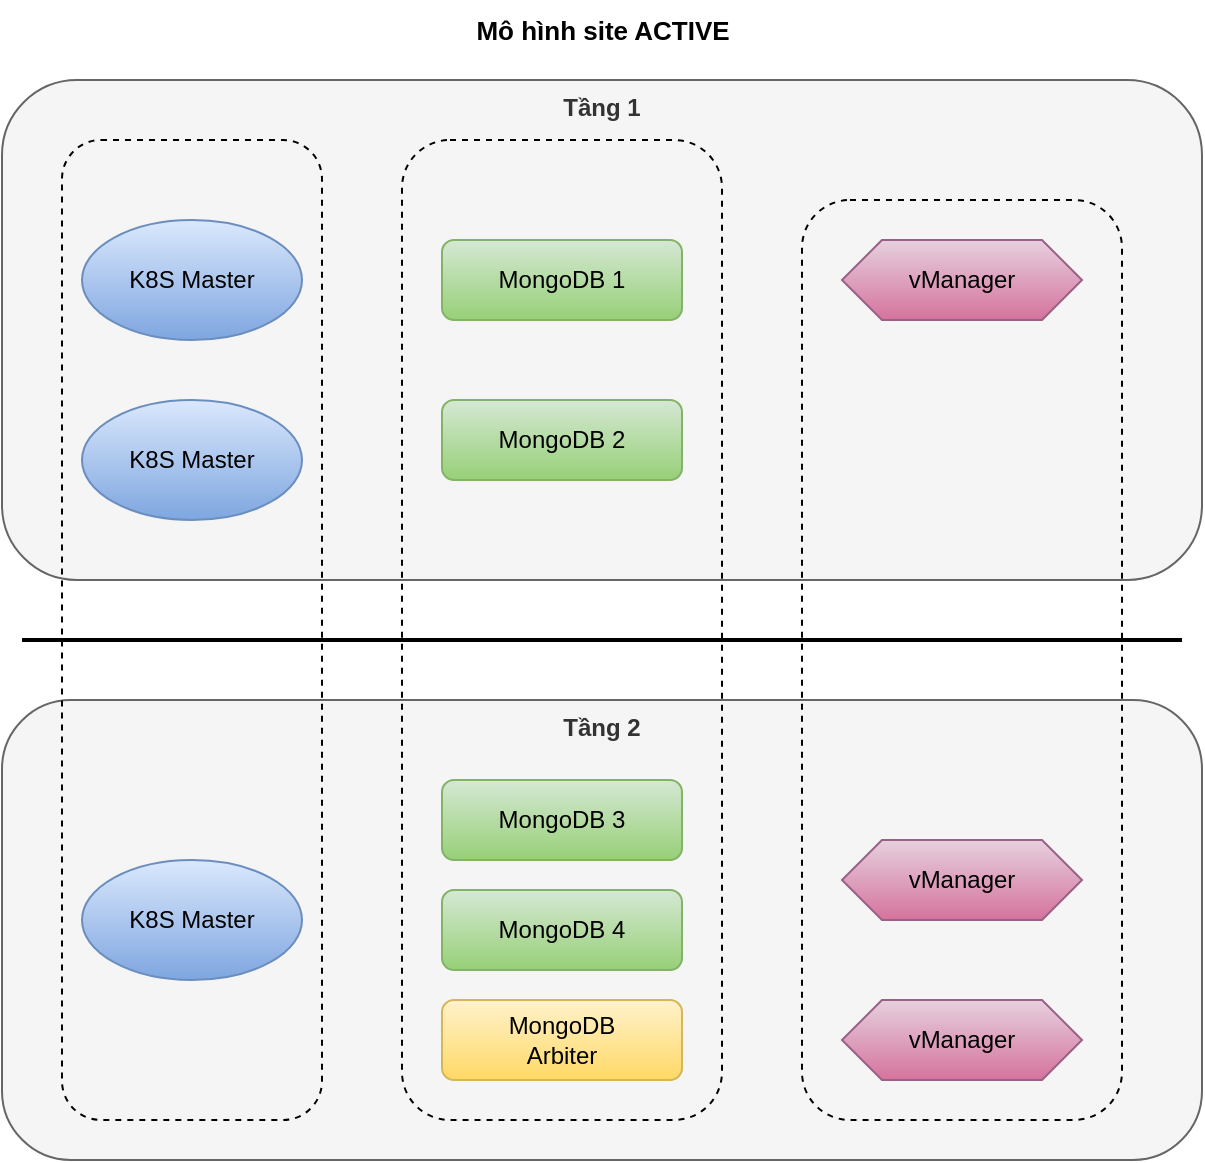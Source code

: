 <mxfile version="24.1.0" type="github" pages="4">
  <diagram name="Trang-1" id="KtHr_5E2wknJm8B1uxdO">
    <mxGraphModel dx="1195" dy="658" grid="1" gridSize="10" guides="1" tooltips="1" connect="1" arrows="1" fold="1" page="1" pageScale="1" pageWidth="1169" pageHeight="827" math="0" shadow="0">
      <root>
        <mxCell id="0" />
        <mxCell id="1" parent="0" />
        <mxCell id="ma864Qg47mfF3DVLuMsx-2" value="Tầng 2" style="rounded=1;whiteSpace=wrap;html=1;verticalAlign=top;fontStyle=1;fillColor=#f5f5f5;fontColor=#333333;strokeColor=#666666;" vertex="1" parent="1">
          <mxGeometry x="220" y="390" width="600" height="230" as="geometry" />
        </mxCell>
        <mxCell id="ma864Qg47mfF3DVLuMsx-1" value="Tầng 1" style="rounded=1;whiteSpace=wrap;html=1;verticalAlign=top;fontStyle=1;fillColor=#f5f5f5;fontColor=#333333;strokeColor=#666666;" vertex="1" parent="1">
          <mxGeometry x="220" y="80" width="600" height="250" as="geometry" />
        </mxCell>
        <mxCell id="ma864Qg47mfF3DVLuMsx-21" value="" style="rounded=1;whiteSpace=wrap;html=1;fontColor=default;labelBackgroundColor=none;fillColor=none;dashed=1;" vertex="1" parent="1">
          <mxGeometry x="250" y="110" width="130" height="490" as="geometry" />
        </mxCell>
        <mxCell id="ma864Qg47mfF3DVLuMsx-23" value="" style="rounded=1;whiteSpace=wrap;html=1;fontColor=default;labelBackgroundColor=none;fillColor=none;dashed=1;" vertex="1" parent="1">
          <mxGeometry x="620" y="140" width="160" height="460" as="geometry" />
        </mxCell>
        <mxCell id="ma864Qg47mfF3DVLuMsx-22" value="" style="rounded=1;whiteSpace=wrap;html=1;fontColor=default;labelBackgroundColor=none;fillColor=none;dashed=1;" vertex="1" parent="1">
          <mxGeometry x="420" y="110" width="160" height="490" as="geometry" />
        </mxCell>
        <mxCell id="ma864Qg47mfF3DVLuMsx-3" value="" style="endArrow=none;html=1;strokeWidth=2;rounded=0;" edge="1" parent="1">
          <mxGeometry width="50" height="50" relative="1" as="geometry">
            <mxPoint x="230" y="360" as="sourcePoint" />
            <mxPoint x="810" y="360" as="targetPoint" />
          </mxGeometry>
        </mxCell>
        <mxCell id="ma864Qg47mfF3DVLuMsx-4" value="K8S Master" style="ellipse;whiteSpace=wrap;html=1;fillColor=#dae8fc;strokeColor=#6c8ebf;gradientColor=#7ea6e0;" vertex="1" parent="1">
          <mxGeometry x="260" y="150" width="110" height="60" as="geometry" />
        </mxCell>
        <mxCell id="ma864Qg47mfF3DVLuMsx-7" value="K8S Master" style="ellipse;whiteSpace=wrap;html=1;fillColor=#dae8fc;strokeColor=#6c8ebf;gradientColor=#7ea6e0;" vertex="1" parent="1">
          <mxGeometry x="260" y="240" width="110" height="60" as="geometry" />
        </mxCell>
        <mxCell id="ma864Qg47mfF3DVLuMsx-8" value="K8S Master" style="ellipse;whiteSpace=wrap;html=1;fillColor=#dae8fc;strokeColor=#6c8ebf;gradientColor=#7ea6e0;" vertex="1" parent="1">
          <mxGeometry x="260" y="470" width="110" height="60" as="geometry" />
        </mxCell>
        <mxCell id="ma864Qg47mfF3DVLuMsx-9" value="MongoDB&lt;span style=&quot;background-color: initial;&quot;&gt;&amp;nbsp;3&lt;/span&gt;" style="rounded=1;whiteSpace=wrap;html=1;fillColor=#d5e8d4;strokeColor=#82b366;gradientColor=#97d077;" vertex="1" parent="1">
          <mxGeometry x="440" y="430" width="120" height="40" as="geometry" />
        </mxCell>
        <mxCell id="ma864Qg47mfF3DVLuMsx-12" value="MongoDB&lt;span style=&quot;background-color: initial;&quot;&gt;&amp;nbsp;4&lt;/span&gt;" style="rounded=1;whiteSpace=wrap;html=1;fillColor=#d5e8d4;strokeColor=#82b366;gradientColor=#97d077;" vertex="1" parent="1">
          <mxGeometry x="440" y="485" width="120" height="40" as="geometry" />
        </mxCell>
        <mxCell id="ma864Qg47mfF3DVLuMsx-13" value="MongoDB&lt;span style=&quot;background-color: initial;&quot;&gt;&amp;nbsp;1&lt;/span&gt;" style="rounded=1;whiteSpace=wrap;html=1;fillColor=#d5e8d4;strokeColor=#82b366;gradientColor=#97d077;" vertex="1" parent="1">
          <mxGeometry x="440" y="160" width="120" height="40" as="geometry" />
        </mxCell>
        <mxCell id="ma864Qg47mfF3DVLuMsx-14" value="MongoDB&lt;span style=&quot;background-color: initial;&quot;&gt;&amp;nbsp;2&lt;/span&gt;" style="rounded=1;whiteSpace=wrap;html=1;fillColor=#d5e8d4;strokeColor=#82b366;gradientColor=#97d077;" vertex="1" parent="1">
          <mxGeometry x="440" y="240" width="120" height="40" as="geometry" />
        </mxCell>
        <mxCell id="ma864Qg47mfF3DVLuMsx-16" value="MongoDB&lt;div&gt;Arbiter&lt;/div&gt;" style="rounded=1;whiteSpace=wrap;html=1;fillColor=#fff2cc;strokeColor=#d6b656;gradientColor=#ffd966;" vertex="1" parent="1">
          <mxGeometry x="440" y="540" width="120" height="40" as="geometry" />
        </mxCell>
        <mxCell id="ma864Qg47mfF3DVLuMsx-17" value="vManager" style="shape=hexagon;perimeter=hexagonPerimeter2;whiteSpace=wrap;html=1;fixedSize=1;fillColor=#e6d0de;strokeColor=#996185;gradientColor=#d5739d;" vertex="1" parent="1">
          <mxGeometry x="640" y="160" width="120" height="40" as="geometry" />
        </mxCell>
        <mxCell id="ma864Qg47mfF3DVLuMsx-18" value="vManager" style="shape=hexagon;perimeter=hexagonPerimeter2;whiteSpace=wrap;html=1;fixedSize=1;fillColor=#e6d0de;strokeColor=#996185;gradientColor=#d5739d;" vertex="1" parent="1">
          <mxGeometry x="640" y="460" width="120" height="40" as="geometry" />
        </mxCell>
        <mxCell id="ma864Qg47mfF3DVLuMsx-19" value="vManager" style="shape=hexagon;perimeter=hexagonPerimeter2;whiteSpace=wrap;html=1;fixedSize=1;fillColor=#e6d0de;strokeColor=#996185;gradientColor=#d5739d;" vertex="1" parent="1">
          <mxGeometry x="640" y="540" width="120" height="40" as="geometry" />
        </mxCell>
        <mxCell id="ma864Qg47mfF3DVLuMsx-24" value="Mô hình site ACTIVE" style="text;html=1;align=center;verticalAlign=middle;resizable=0;points=[];autosize=1;strokeColor=none;fillColor=none;fontFamily=Helvetica;fontSize=13;fontColor=default;labelBackgroundColor=default;fontStyle=1" vertex="1" parent="1">
          <mxGeometry x="450" y="40" width="140" height="30" as="geometry" />
        </mxCell>
      </root>
    </mxGraphModel>
  </diagram>
  <diagram id="xYCxfRL7xnQJrOIaZe5V" name="Trang-2">
    <mxGraphModel dx="1195" dy="658" grid="1" gridSize="10" guides="1" tooltips="1" connect="1" arrows="1" fold="1" page="1" pageScale="1" pageWidth="1169" pageHeight="827" math="0" shadow="0">
      <root>
        <mxCell id="0" />
        <mxCell id="1" parent="0" />
        <mxCell id="rp5EIZEETMFY2fjiBXBT-1" value="Tầng 2" style="rounded=1;whiteSpace=wrap;html=1;verticalAlign=top;fontStyle=1" vertex="1" parent="1">
          <mxGeometry x="220" y="400" width="600" height="220" as="geometry" />
        </mxCell>
        <mxCell id="rp5EIZEETMFY2fjiBXBT-2" value="Tầng 1" style="rounded=1;whiteSpace=wrap;html=1;verticalAlign=top;fontStyle=1" vertex="1" parent="1">
          <mxGeometry x="220" y="100" width="600" height="230" as="geometry" />
        </mxCell>
        <mxCell id="rp5EIZEETMFY2fjiBXBT-6" value="" style="endArrow=none;html=1;strokeWidth=2;rounded=0;" edge="1" parent="1">
          <mxGeometry width="50" height="50" relative="1" as="geometry">
            <mxPoint x="230" y="360" as="sourcePoint" />
            <mxPoint x="810" y="360" as="targetPoint" />
          </mxGeometry>
        </mxCell>
        <mxCell id="rp5EIZEETMFY2fjiBXBT-7" value="K8S Master" style="ellipse;whiteSpace=wrap;html=1;fillColor=#dae8fc;gradientColor=#7ea6e0;strokeColor=#6c8ebf;" vertex="1" parent="1">
          <mxGeometry x="260" y="150" width="110" height="60" as="geometry" />
        </mxCell>
        <mxCell id="rp5EIZEETMFY2fjiBXBT-8" value="K8S Master" style="ellipse;whiteSpace=wrap;html=1;fillColor=#dae8fc;gradientColor=#7ea6e0;strokeColor=#6c8ebf;" vertex="1" parent="1">
          <mxGeometry x="260" y="240" width="110" height="60" as="geometry" />
        </mxCell>
        <mxCell id="rp5EIZEETMFY2fjiBXBT-9" value="K8S Master" style="ellipse;whiteSpace=wrap;html=1;fillColor=#dae8fc;gradientColor=#7ea6e0;strokeColor=#6c8ebf;" vertex="1" parent="1">
          <mxGeometry x="260" y="480" width="110" height="60" as="geometry" />
        </mxCell>
        <mxCell id="rp5EIZEETMFY2fjiBXBT-12" value="K8S Worker&lt;div&gt;MongoDB&lt;/div&gt;" style="rounded=1;whiteSpace=wrap;html=1;fillColor=#d5e8d4;strokeColor=#82b366;gradientColor=#97d077;" vertex="1" parent="1">
          <mxGeometry x="400" y="160" width="100" height="40" as="geometry" />
        </mxCell>
        <mxCell id="rp5EIZEETMFY2fjiBXBT-18" value="Mô hình vị trí đặt server trên mỗi site" style="text;html=1;align=center;verticalAlign=middle;resizable=0;points=[];autosize=1;strokeColor=none;fillColor=none;fontFamily=Helvetica;fontSize=13;fontColor=default;labelBackgroundColor=default;fontStyle=1" vertex="1" parent="1">
          <mxGeometry x="405" y="40" width="230" height="30" as="geometry" />
        </mxCell>
        <mxCell id="rp5EIZEETMFY2fjiBXBT-23" value="K8S Worker&lt;div&gt;App&lt;/div&gt;" style="rounded=1;whiteSpace=wrap;html=1;fillColor=#e6d0de;gradientColor=#d5739d;strokeColor=#996185;" vertex="1" parent="1">
          <mxGeometry x="535" y="160" width="100" height="40" as="geometry" />
        </mxCell>
        <mxCell id="rp5EIZEETMFY2fjiBXBT-24" value="K8S Worker&lt;div&gt;App&lt;/div&gt;" style="rounded=1;whiteSpace=wrap;html=1;fillColor=#e6d0de;gradientColor=#d5739d;strokeColor=#996185;" vertex="1" parent="1">
          <mxGeometry x="670" y="160" width="100" height="40" as="geometry" />
        </mxCell>
        <mxCell id="rp5EIZEETMFY2fjiBXBT-25" value="K8S Worker&lt;div&gt;MongoDB&lt;/div&gt;" style="rounded=1;whiteSpace=wrap;html=1;fillColor=#d5e8d4;strokeColor=#82b366;gradientColor=#97d077;" vertex="1" parent="1">
          <mxGeometry x="400" y="250" width="100" height="40" as="geometry" />
        </mxCell>
        <mxCell id="rp5EIZEETMFY2fjiBXBT-26" value="K8S Worker&lt;div&gt;App&lt;/div&gt;" style="rounded=1;whiteSpace=wrap;html=1;fillColor=#e6d0de;gradientColor=#d5739d;strokeColor=#996185;" vertex="1" parent="1">
          <mxGeometry x="535" y="250" width="100" height="40" as="geometry" />
        </mxCell>
        <mxCell id="rp5EIZEETMFY2fjiBXBT-27" value="K8S Worker&lt;div&gt;App&lt;/div&gt;" style="rounded=1;whiteSpace=wrap;html=1;fillColor=#e6d0de;gradientColor=#d5739d;strokeColor=#996185;" vertex="1" parent="1">
          <mxGeometry x="670" y="250" width="100" height="40" as="geometry" />
        </mxCell>
        <mxCell id="rp5EIZEETMFY2fjiBXBT-28" value="K8S Worker&lt;div&gt;MongoDB&lt;/div&gt;" style="rounded=1;whiteSpace=wrap;html=1;fillColor=#d5e8d4;strokeColor=#82b366;gradientColor=#97d077;" vertex="1" parent="1">
          <mxGeometry x="400" y="450" width="100" height="40" as="geometry" />
        </mxCell>
        <mxCell id="rp5EIZEETMFY2fjiBXBT-29" value="K8S Worker&lt;div&gt;App&lt;/div&gt;" style="rounded=1;whiteSpace=wrap;html=1;fillColor=#e6d0de;gradientColor=#d5739d;strokeColor=#996185;" vertex="1" parent="1">
          <mxGeometry x="535" y="450" width="100" height="40" as="geometry" />
        </mxCell>
        <mxCell id="rp5EIZEETMFY2fjiBXBT-30" value="K8S Worker&lt;div&gt;App&lt;/div&gt;" style="rounded=1;whiteSpace=wrap;html=1;fillColor=#e6d0de;gradientColor=#d5739d;strokeColor=#996185;" vertex="1" parent="1">
          <mxGeometry x="670" y="450" width="100" height="40" as="geometry" />
        </mxCell>
        <mxCell id="rp5EIZEETMFY2fjiBXBT-31" value="K8S Worker&lt;div&gt;MongoDB&lt;/div&gt;" style="rounded=1;whiteSpace=wrap;html=1;fillColor=#d5e8d4;strokeColor=#82b366;gradientColor=#97d077;" vertex="1" parent="1">
          <mxGeometry x="400" y="540" width="100" height="40" as="geometry" />
        </mxCell>
        <mxCell id="rp5EIZEETMFY2fjiBXBT-32" value="K8S Worker&lt;div&gt;App&lt;/div&gt;" style="rounded=1;whiteSpace=wrap;html=1;fillColor=#e6d0de;gradientColor=#d5739d;strokeColor=#996185;" vertex="1" parent="1">
          <mxGeometry x="535" y="540" width="100" height="40" as="geometry" />
        </mxCell>
        <mxCell id="rp5EIZEETMFY2fjiBXBT-33" value="K8S Worker&lt;div&gt;App&lt;/div&gt;" style="rounded=1;whiteSpace=wrap;html=1;fillColor=#e6d0de;gradientColor=#d5739d;strokeColor=#996185;" vertex="1" parent="1">
          <mxGeometry x="670" y="540" width="100" height="40" as="geometry" />
        </mxCell>
      </root>
    </mxGraphModel>
  </diagram>
  <diagram id="EwoE1b5ANXQdhcUTxe4h" name="Trang-3">
    <mxGraphModel dx="1195" dy="658" grid="1" gridSize="10" guides="1" tooltips="1" connect="1" arrows="1" fold="1" page="1" pageScale="1" pageWidth="1169" pageHeight="827" math="0" shadow="0">
      <root>
        <mxCell id="0" />
        <mxCell id="1" parent="0" />
        <mxCell id="mqvfrP9wt85uFmhRxK8Y-1" value="Tầng 2" style="rounded=1;whiteSpace=wrap;html=1;verticalAlign=top;fontStyle=1" vertex="1" parent="1">
          <mxGeometry x="220" y="400" width="600" height="220" as="geometry" />
        </mxCell>
        <mxCell id="mqvfrP9wt85uFmhRxK8Y-2" value="Tầng 1" style="rounded=1;whiteSpace=wrap;html=1;verticalAlign=top;fontStyle=1" vertex="1" parent="1">
          <mxGeometry x="220" y="100" width="600" height="230" as="geometry" />
        </mxCell>
        <mxCell id="mqvfrP9wt85uFmhRxK8Y-3" value="" style="endArrow=none;html=1;strokeWidth=2;rounded=0;" edge="1" parent="1">
          <mxGeometry width="50" height="50" relative="1" as="geometry">
            <mxPoint x="230" y="360" as="sourcePoint" />
            <mxPoint x="810" y="360" as="targetPoint" />
          </mxGeometry>
        </mxCell>
        <mxCell id="mqvfrP9wt85uFmhRxK8Y-4" value="K8S Master" style="ellipse;whiteSpace=wrap;html=1;fillColor=#dae8fc;gradientColor=#7ea6e0;strokeColor=#6c8ebf;" vertex="1" parent="1">
          <mxGeometry x="260" y="150" width="110" height="60" as="geometry" />
        </mxCell>
        <mxCell id="mqvfrP9wt85uFmhRxK8Y-5" value="K8S Master" style="ellipse;whiteSpace=wrap;html=1;fillColor=#dae8fc;gradientColor=#7ea6e0;strokeColor=#6c8ebf;" vertex="1" parent="1">
          <mxGeometry x="260" y="240" width="110" height="60" as="geometry" />
        </mxCell>
        <mxCell id="mqvfrP9wt85uFmhRxK8Y-6" value="K8S Master" style="ellipse;whiteSpace=wrap;html=1;fillColor=#dae8fc;gradientColor=#7ea6e0;strokeColor=#6c8ebf;" vertex="1" parent="1">
          <mxGeometry x="260" y="480" width="110" height="60" as="geometry" />
        </mxCell>
        <mxCell id="mqvfrP9wt85uFmhRxK8Y-7" value="K8S Worker&lt;div&gt;MongoDB&lt;/div&gt;" style="rounded=1;whiteSpace=wrap;html=1;fillColor=#d5e8d4;strokeColor=#82b366;gradientColor=#97d077;" vertex="1" parent="1">
          <mxGeometry x="400" y="160" width="100" height="40" as="geometry" />
        </mxCell>
        <mxCell id="mqvfrP9wt85uFmhRxK8Y-8" value="Mô hình vị trí đặt server trên mỗi site" style="text;html=1;align=center;verticalAlign=middle;resizable=0;points=[];autosize=1;strokeColor=none;fillColor=none;fontFamily=Helvetica;fontSize=13;fontColor=default;labelBackgroundColor=default;fontStyle=1" vertex="1" parent="1">
          <mxGeometry x="405" y="40" width="230" height="30" as="geometry" />
        </mxCell>
        <mxCell id="mqvfrP9wt85uFmhRxK8Y-9" value="K8S Worker&lt;div&gt;App&lt;/div&gt;" style="rounded=1;whiteSpace=wrap;html=1;fillColor=#e6d0de;gradientColor=#d5739d;strokeColor=#996185;" vertex="1" parent="1">
          <mxGeometry x="535" y="160" width="100" height="40" as="geometry" />
        </mxCell>
        <mxCell id="mqvfrP9wt85uFmhRxK8Y-10" value="K8S Worker&lt;div&gt;App&lt;/div&gt;" style="rounded=1;whiteSpace=wrap;html=1;fillColor=#e6d0de;gradientColor=#d5739d;strokeColor=#996185;" vertex="1" parent="1">
          <mxGeometry x="535" y="250" width="100" height="40" as="geometry" />
        </mxCell>
        <mxCell id="mqvfrP9wt85uFmhRxK8Y-11" value="K8S Worker&lt;div&gt;MongoDB&lt;/div&gt;" style="rounded=1;whiteSpace=wrap;html=1;fillColor=#d5e8d4;strokeColor=#82b366;gradientColor=#97d077;" vertex="1" parent="1">
          <mxGeometry x="400" y="250" width="100" height="40" as="geometry" />
        </mxCell>
        <mxCell id="mqvfrP9wt85uFmhRxK8Y-12" value="K8S Worker&lt;div&gt;App&lt;/div&gt;" style="rounded=1;whiteSpace=wrap;html=1;fillColor=#e6d0de;gradientColor=#d5739d;strokeColor=#996185;" vertex="1" parent="1">
          <mxGeometry x="535" y="570" width="100" height="40" as="geometry" />
        </mxCell>
        <mxCell id="mqvfrP9wt85uFmhRxK8Y-13" value="K8S Worker&lt;div&gt;App&lt;/div&gt;" style="rounded=1;whiteSpace=wrap;html=1;fillColor=#e6d0de;gradientColor=#d5739d;strokeColor=#996185;" vertex="1" parent="1">
          <mxGeometry x="670" y="570" width="100" height="40" as="geometry" />
        </mxCell>
        <mxCell id="mqvfrP9wt85uFmhRxK8Y-14" value="K8S Worker&lt;div&gt;MongoDB&lt;/div&gt;" style="rounded=1;whiteSpace=wrap;html=1;fillColor=#d5e8d4;strokeColor=#82b366;gradientColor=#97d077;" vertex="1" parent="1">
          <mxGeometry x="400" y="450" width="100" height="40" as="geometry" />
        </mxCell>
        <mxCell id="mqvfrP9wt85uFmhRxK8Y-15" value="K8S Worker&lt;div&gt;App&lt;/div&gt;" style="rounded=1;whiteSpace=wrap;html=1;fillColor=#e6d0de;gradientColor=#d5739d;strokeColor=#996185;" vertex="1" parent="1">
          <mxGeometry x="670" y="160" width="100" height="40" as="geometry" />
        </mxCell>
        <mxCell id="mqvfrP9wt85uFmhRxK8Y-16" value="K8S Worker&lt;div&gt;App&lt;/div&gt;" style="rounded=1;whiteSpace=wrap;html=1;fillColor=#e6d0de;gradientColor=#d5739d;strokeColor=#996185;" vertex="1" parent="1">
          <mxGeometry x="670" y="250" width="100" height="40" as="geometry" />
        </mxCell>
        <mxCell id="mqvfrP9wt85uFmhRxK8Y-17" value="K8S Worker&lt;div&gt;MongoDB&lt;/div&gt;" style="rounded=1;whiteSpace=wrap;html=1;fillColor=#d5e8d4;strokeColor=#82b366;gradientColor=#97d077;" vertex="1" parent="1">
          <mxGeometry x="400" y="540" width="100" height="40" as="geometry" />
        </mxCell>
        <mxCell id="mqvfrP9wt85uFmhRxK8Y-18" value="K8S Worker&lt;div&gt;App&lt;/div&gt;" style="rounded=1;whiteSpace=wrap;html=1;fillColor=#e6d0de;gradientColor=#d5739d;strokeColor=#996185;" vertex="1" parent="1">
          <mxGeometry x="535" y="510" width="100" height="40" as="geometry" />
        </mxCell>
        <mxCell id="mqvfrP9wt85uFmhRxK8Y-19" value="K8S Worker&lt;div&gt;App&lt;/div&gt;" style="rounded=1;whiteSpace=wrap;html=1;fillColor=#e6d0de;gradientColor=#d5739d;strokeColor=#996185;" vertex="1" parent="1">
          <mxGeometry x="670" y="510" width="100" height="40" as="geometry" />
        </mxCell>
        <mxCell id="uZJMB-WsP4C4IF3-QkoN-1" style="edgeStyle=none;rounded=0;orthogonalLoop=1;jettySize=auto;html=1;exitX=0.5;exitY=1;exitDx=0;exitDy=0;dashed=1;dashPattern=1 3;strokeColor=default;strokeWidth=2;align=center;verticalAlign=middle;fontFamily=Helvetica;fontSize=11;fontColor=default;labelBackgroundColor=default;endArrow=none;" edge="1" parent="1" source="mqvfrP9wt85uFmhRxK8Y-10" target="mqvfrP9wt85uFmhRxK8Y-10">
          <mxGeometry relative="1" as="geometry" />
        </mxCell>
      </root>
    </mxGraphModel>
  </diagram>
  <diagram id="EZEv0qCXLUZ2Yf6D6sga" name="Trang-4">
    <mxGraphModel dx="1687" dy="929" grid="1" gridSize="10" guides="1" tooltips="1" connect="1" arrows="1" fold="1" page="1" pageScale="1" pageWidth="1169" pageHeight="827" math="0" shadow="0">
      <root>
        <mxCell id="0" />
        <mxCell id="1" parent="0" />
        <mxCell id="9NSYeFcuyXZWmgVy-g_J-1" value="Tầng 2" style="rounded=1;whiteSpace=wrap;html=1;verticalAlign=top;fontStyle=1;fillColor=#f5f5f5;fontColor=#333333;strokeColor=#666666;" vertex="1" parent="1">
          <mxGeometry x="30" y="390" width="600" height="230" as="geometry" />
        </mxCell>
        <mxCell id="9NSYeFcuyXZWmgVy-g_J-2" value="Tầng 1" style="rounded=1;whiteSpace=wrap;html=1;verticalAlign=top;fontStyle=1;fillColor=#f5f5f5;fontColor=#333333;strokeColor=#666666;" vertex="1" parent="1">
          <mxGeometry x="30" y="80" width="600" height="250" as="geometry" />
        </mxCell>
        <mxCell id="9NSYeFcuyXZWmgVy-g_J-3" value="" style="rounded=1;whiteSpace=wrap;html=1;fontColor=default;labelBackgroundColor=none;fillColor=none;dashed=1;" vertex="1" parent="1">
          <mxGeometry x="60" y="110" width="130" height="490" as="geometry" />
        </mxCell>
        <mxCell id="9NSYeFcuyXZWmgVy-g_J-4" value="" style="rounded=1;whiteSpace=wrap;html=1;fontColor=default;labelBackgroundColor=none;fillColor=none;dashed=1;" vertex="1" parent="1">
          <mxGeometry x="430" y="140" width="160" height="460" as="geometry" />
        </mxCell>
        <mxCell id="9NSYeFcuyXZWmgVy-g_J-5" value="" style="rounded=1;whiteSpace=wrap;html=1;fontColor=default;labelBackgroundColor=none;fillColor=none;dashed=1;" vertex="1" parent="1">
          <mxGeometry x="230" y="110" width="160" height="490" as="geometry" />
        </mxCell>
        <mxCell id="9NSYeFcuyXZWmgVy-g_J-6" value="" style="endArrow=none;html=1;strokeWidth=2;rounded=0;" edge="1" parent="1">
          <mxGeometry width="50" height="50" relative="1" as="geometry">
            <mxPoint x="40" y="360" as="sourcePoint" />
            <mxPoint x="620" y="360" as="targetPoint" />
          </mxGeometry>
        </mxCell>
        <mxCell id="9NSYeFcuyXZWmgVy-g_J-7" value="K8S Master" style="ellipse;whiteSpace=wrap;html=1;fillColor=#dae8fc;strokeColor=#6c8ebf;gradientColor=#7ea6e0;" vertex="1" parent="1">
          <mxGeometry x="70" y="150" width="110" height="60" as="geometry" />
        </mxCell>
        <mxCell id="9NSYeFcuyXZWmgVy-g_J-8" value="K8S Master" style="ellipse;whiteSpace=wrap;html=1;fillColor=#dae8fc;strokeColor=#6c8ebf;gradientColor=#7ea6e0;" vertex="1" parent="1">
          <mxGeometry x="70" y="240" width="110" height="60" as="geometry" />
        </mxCell>
        <mxCell id="9NSYeFcuyXZWmgVy-g_J-9" value="K8S Master" style="ellipse;whiteSpace=wrap;html=1;fillColor=#dae8fc;strokeColor=#6c8ebf;gradientColor=#7ea6e0;" vertex="1" parent="1">
          <mxGeometry x="70" y="470" width="110" height="60" as="geometry" />
        </mxCell>
        <mxCell id="9NSYeFcuyXZWmgVy-g_J-10" value="MongoDB&lt;span style=&quot;background-color: initial;&quot;&gt;&amp;nbsp;3&lt;/span&gt;" style="rounded=1;whiteSpace=wrap;html=1;fillColor=#d5e8d4;strokeColor=#82b366;gradientColor=#97d077;" vertex="1" parent="1">
          <mxGeometry x="250" y="430" width="120" height="40" as="geometry" />
        </mxCell>
        <mxCell id="9NSYeFcuyXZWmgVy-g_J-11" value="MongoDB&lt;span style=&quot;background-color: initial;&quot;&gt;&amp;nbsp;4&lt;/span&gt;" style="rounded=1;whiteSpace=wrap;html=1;fillColor=#d5e8d4;strokeColor=#82b366;gradientColor=#97d077;" vertex="1" parent="1">
          <mxGeometry x="250" y="485" width="120" height="40" as="geometry" />
        </mxCell>
        <mxCell id="9NSYeFcuyXZWmgVy-g_J-12" value="MongoDB&lt;span style=&quot;background-color: initial;&quot;&gt;&amp;nbsp;1&lt;/span&gt;" style="rounded=1;whiteSpace=wrap;html=1;fillColor=#d5e8d4;strokeColor=#82b366;gradientColor=#97d077;" vertex="1" parent="1">
          <mxGeometry x="250" y="160" width="120" height="40" as="geometry" />
        </mxCell>
        <mxCell id="9NSYeFcuyXZWmgVy-g_J-13" value="MongoDB&lt;span style=&quot;background-color: initial;&quot;&gt;&amp;nbsp;2&lt;/span&gt;" style="rounded=1;whiteSpace=wrap;html=1;fillColor=#d5e8d4;strokeColor=#82b366;gradientColor=#97d077;" vertex="1" parent="1">
          <mxGeometry x="250" y="240" width="120" height="40" as="geometry" />
        </mxCell>
        <mxCell id="9NSYeFcuyXZWmgVy-g_J-14" value="MongoDB&lt;div&gt;Arbiter&lt;/div&gt;" style="rounded=1;whiteSpace=wrap;html=1;fillColor=#fff2cc;strokeColor=#d6b656;gradientColor=#ffd966;" vertex="1" parent="1">
          <mxGeometry x="250" y="540" width="120" height="40" as="geometry" />
        </mxCell>
        <mxCell id="9NSYeFcuyXZWmgVy-g_J-15" value="vManager" style="shape=hexagon;perimeter=hexagonPerimeter2;whiteSpace=wrap;html=1;fixedSize=1;fillColor=#e6d0de;strokeColor=#996185;gradientColor=#d5739d;" vertex="1" parent="1">
          <mxGeometry x="450" y="160" width="120" height="40" as="geometry" />
        </mxCell>
        <mxCell id="9NSYeFcuyXZWmgVy-g_J-16" value="vManager" style="shape=hexagon;perimeter=hexagonPerimeter2;whiteSpace=wrap;html=1;fixedSize=1;fillColor=#e6d0de;strokeColor=#996185;gradientColor=#d5739d;" vertex="1" parent="1">
          <mxGeometry x="450" y="460" width="120" height="40" as="geometry" />
        </mxCell>
        <mxCell id="9NSYeFcuyXZWmgVy-g_J-17" value="vManager" style="shape=hexagon;perimeter=hexagonPerimeter2;whiteSpace=wrap;html=1;fixedSize=1;fillColor=#e6d0de;strokeColor=#996185;gradientColor=#d5739d;" vertex="1" parent="1">
          <mxGeometry x="450" y="540" width="120" height="40" as="geometry" />
        </mxCell>
        <mxCell id="9NSYeFcuyXZWmgVy-g_J-18" value="Mô hình site ACTIVE" style="text;html=1;align=center;verticalAlign=middle;resizable=0;points=[];autosize=1;strokeColor=none;fillColor=none;fontFamily=Helvetica;fontSize=13;fontColor=default;labelBackgroundColor=default;fontStyle=1" vertex="1" parent="1">
          <mxGeometry x="260" y="40" width="140" height="30" as="geometry" />
        </mxCell>
        <mxCell id="9NSYeFcuyXZWmgVy-g_J-19" value="Tầng 2" style="rounded=1;whiteSpace=wrap;html=1;verticalAlign=top;fontStyle=1;fillColor=#f5f5f5;fontColor=#333333;strokeColor=#666666;" vertex="1" parent="1">
          <mxGeometry x="720" y="390" width="600" height="230" as="geometry" />
        </mxCell>
        <mxCell id="9NSYeFcuyXZWmgVy-g_J-20" value="Tầng 1" style="rounded=1;whiteSpace=wrap;html=1;verticalAlign=top;fontStyle=1;fillColor=#f5f5f5;fontColor=#333333;strokeColor=#666666;" vertex="1" parent="1">
          <mxGeometry x="720" y="80" width="600" height="250" as="geometry" />
        </mxCell>
        <mxCell id="9NSYeFcuyXZWmgVy-g_J-21" value="" style="rounded=1;whiteSpace=wrap;html=1;fontColor=default;labelBackgroundColor=none;fillColor=none;dashed=1;" vertex="1" parent="1">
          <mxGeometry x="750" y="110" width="130" height="490" as="geometry" />
        </mxCell>
        <mxCell id="9NSYeFcuyXZWmgVy-g_J-22" value="" style="rounded=1;whiteSpace=wrap;html=1;fontColor=default;labelBackgroundColor=none;fillColor=none;dashed=1;" vertex="1" parent="1">
          <mxGeometry x="1120" y="140" width="160" height="460" as="geometry" />
        </mxCell>
        <mxCell id="9NSYeFcuyXZWmgVy-g_J-23" value="" style="rounded=1;whiteSpace=wrap;html=1;fontColor=default;labelBackgroundColor=none;fillColor=none;dashed=1;" vertex="1" parent="1">
          <mxGeometry x="920" y="110" width="160" height="490" as="geometry" />
        </mxCell>
        <mxCell id="9NSYeFcuyXZWmgVy-g_J-24" value="" style="endArrow=none;html=1;strokeWidth=2;rounded=0;" edge="1" parent="1">
          <mxGeometry width="50" height="50" relative="1" as="geometry">
            <mxPoint x="730" y="360" as="sourcePoint" />
            <mxPoint x="1310" y="360" as="targetPoint" />
          </mxGeometry>
        </mxCell>
        <mxCell id="9NSYeFcuyXZWmgVy-g_J-25" value="K8S Master" style="ellipse;whiteSpace=wrap;html=1;fillColor=#dae8fc;strokeColor=#6c8ebf;gradientColor=#7ea6e0;" vertex="1" parent="1">
          <mxGeometry x="760" y="150" width="110" height="60" as="geometry" />
        </mxCell>
        <mxCell id="9NSYeFcuyXZWmgVy-g_J-26" value="K8S Master" style="ellipse;whiteSpace=wrap;html=1;fillColor=#dae8fc;strokeColor=#6c8ebf;gradientColor=#7ea6e0;" vertex="1" parent="1">
          <mxGeometry x="760" y="240" width="110" height="60" as="geometry" />
        </mxCell>
        <mxCell id="9NSYeFcuyXZWmgVy-g_J-27" value="K8S Master" style="ellipse;whiteSpace=wrap;html=1;fillColor=#dae8fc;strokeColor=#6c8ebf;gradientColor=#7ea6e0;" vertex="1" parent="1">
          <mxGeometry x="760" y="470" width="110" height="60" as="geometry" />
        </mxCell>
        <mxCell id="9NSYeFcuyXZWmgVy-g_J-28" value="MongoDB&lt;span style=&quot;background-color: initial;&quot;&gt;&amp;nbsp;3&lt;/span&gt;" style="rounded=1;whiteSpace=wrap;html=1;fillColor=#d5e8d4;strokeColor=#82b366;gradientColor=#97d077;" vertex="1" parent="1">
          <mxGeometry x="940" y="430" width="120" height="40" as="geometry" />
        </mxCell>
        <mxCell id="9NSYeFcuyXZWmgVy-g_J-29" value="MongoDB&lt;span style=&quot;background-color: initial;&quot;&gt;&amp;nbsp;4&lt;/span&gt;" style="rounded=1;whiteSpace=wrap;html=1;fillColor=#d5e8d4;strokeColor=#82b366;gradientColor=#97d077;" vertex="1" parent="1">
          <mxGeometry x="940" y="485" width="120" height="40" as="geometry" />
        </mxCell>
        <mxCell id="9NSYeFcuyXZWmgVy-g_J-30" value="MongoDB&lt;span style=&quot;background-color: initial;&quot;&gt;&amp;nbsp;1&lt;/span&gt;" style="rounded=1;whiteSpace=wrap;html=1;fillColor=#d5e8d4;strokeColor=#82b366;gradientColor=#97d077;" vertex="1" parent="1">
          <mxGeometry x="940" y="160" width="120" height="40" as="geometry" />
        </mxCell>
        <mxCell id="9NSYeFcuyXZWmgVy-g_J-31" value="MongoDB&lt;span style=&quot;background-color: initial;&quot;&gt;&amp;nbsp;2&lt;/span&gt;" style="rounded=1;whiteSpace=wrap;html=1;fillColor=#d5e8d4;strokeColor=#82b366;gradientColor=#97d077;" vertex="1" parent="1">
          <mxGeometry x="940" y="240" width="120" height="40" as="geometry" />
        </mxCell>
        <mxCell id="9NSYeFcuyXZWmgVy-g_J-33" value="vManager" style="shape=hexagon;perimeter=hexagonPerimeter2;whiteSpace=wrap;html=1;fixedSize=1;fillColor=#e6d0de;strokeColor=#996185;gradientColor=#d5739d;" vertex="1" parent="1">
          <mxGeometry x="1140" y="160" width="120" height="40" as="geometry" />
        </mxCell>
        <mxCell id="9NSYeFcuyXZWmgVy-g_J-34" value="vManager" style="shape=hexagon;perimeter=hexagonPerimeter2;whiteSpace=wrap;html=1;fixedSize=1;fillColor=#e6d0de;strokeColor=#996185;gradientColor=#d5739d;" vertex="1" parent="1">
          <mxGeometry x="1140" y="460" width="120" height="40" as="geometry" />
        </mxCell>
        <mxCell id="9NSYeFcuyXZWmgVy-g_J-35" value="vManager" style="shape=hexagon;perimeter=hexagonPerimeter2;whiteSpace=wrap;html=1;fixedSize=1;fillColor=#e6d0de;strokeColor=#996185;gradientColor=#d5739d;" vertex="1" parent="1">
          <mxGeometry x="1140" y="540" width="120" height="40" as="geometry" />
        </mxCell>
        <mxCell id="9NSYeFcuyXZWmgVy-g_J-36" value="Mô hình site STANDBY" style="text;html=1;align=center;verticalAlign=middle;resizable=0;points=[];autosize=1;strokeColor=none;fillColor=none;fontFamily=Helvetica;fontSize=13;fontColor=default;labelBackgroundColor=default;fontStyle=1" vertex="1" parent="1">
          <mxGeometry x="940" y="40" width="160" height="30" as="geometry" />
        </mxCell>
        <mxCell id="9NSYeFcuyXZWmgVy-g_J-40" value="" style="endArrow=none;html=1;rounded=0;strokeColor=#e32b2b;strokeWidth=2;align=center;verticalAlign=middle;fontFamily=Helvetica;fontSize=11;fontColor=default;labelBackgroundColor=default;" edge="1" parent="1">
          <mxGeometry width="50" height="50" relative="1" as="geometry">
            <mxPoint x="680" y="660" as="sourcePoint" />
            <mxPoint x="680" y="20" as="targetPoint" />
          </mxGeometry>
        </mxCell>
      </root>
    </mxGraphModel>
  </diagram>
</mxfile>
